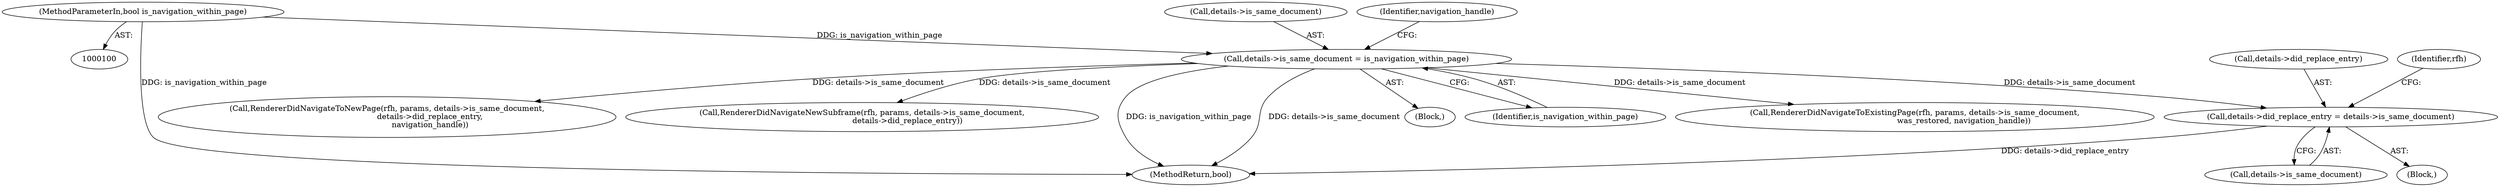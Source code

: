 digraph "0_Chrome_56a84aa67bb071a33a48ac1481b555c48e0a9a59_1@pointer" {
"1000246" [label="(Call,details->did_replace_entry = details->is_same_document)"];
"1000190" [label="(Call,details->is_same_document = is_navigation_within_page)"];
"1000104" [label="(MethodParameterIn,bool is_navigation_within_page)"];
"1000190" [label="(Call,details->is_same_document = is_navigation_within_page)"];
"1000194" [label="(Identifier,is_navigation_within_page)"];
"1000253" [label="(Call,RendererDidNavigateToExistingPage(rfh, params, details->is_same_document,\n                                        was_restored, navigation_handle))"];
"1000191" [label="(Call,details->is_same_document)"];
"1000234" [label="(Call,RendererDidNavigateToNewPage(rfh, params, details->is_same_document,\n                                   details->did_replace_entry,\n                                   navigation_handle))"];
"1000246" [label="(Call,details->did_replace_entry = details->is_same_document)"];
"1000247" [label="(Call,details->did_replace_entry)"];
"1000197" [label="(Identifier,navigation_handle)"];
"1000269" [label="(Call,RendererDidNavigateNewSubframe(rfh, params, details->is_same_document,\n                                     details->did_replace_entry))"];
"1000250" [label="(Call,details->is_same_document)"];
"1000232" [label="(Block,)"];
"1000104" [label="(MethodParameterIn,bool is_navigation_within_page)"];
"1000254" [label="(Identifier,rfh)"];
"1000432" [label="(MethodReturn,bool)"];
"1000106" [label="(Block,)"];
"1000246" -> "1000232"  [label="AST: "];
"1000246" -> "1000250"  [label="CFG: "];
"1000247" -> "1000246"  [label="AST: "];
"1000250" -> "1000246"  [label="AST: "];
"1000254" -> "1000246"  [label="CFG: "];
"1000246" -> "1000432"  [label="DDG: details->did_replace_entry"];
"1000190" -> "1000246"  [label="DDG: details->is_same_document"];
"1000190" -> "1000106"  [label="AST: "];
"1000190" -> "1000194"  [label="CFG: "];
"1000191" -> "1000190"  [label="AST: "];
"1000194" -> "1000190"  [label="AST: "];
"1000197" -> "1000190"  [label="CFG: "];
"1000190" -> "1000432"  [label="DDG: is_navigation_within_page"];
"1000190" -> "1000432"  [label="DDG: details->is_same_document"];
"1000104" -> "1000190"  [label="DDG: is_navigation_within_page"];
"1000190" -> "1000234"  [label="DDG: details->is_same_document"];
"1000190" -> "1000253"  [label="DDG: details->is_same_document"];
"1000190" -> "1000269"  [label="DDG: details->is_same_document"];
"1000104" -> "1000100"  [label="AST: "];
"1000104" -> "1000432"  [label="DDG: is_navigation_within_page"];
}
